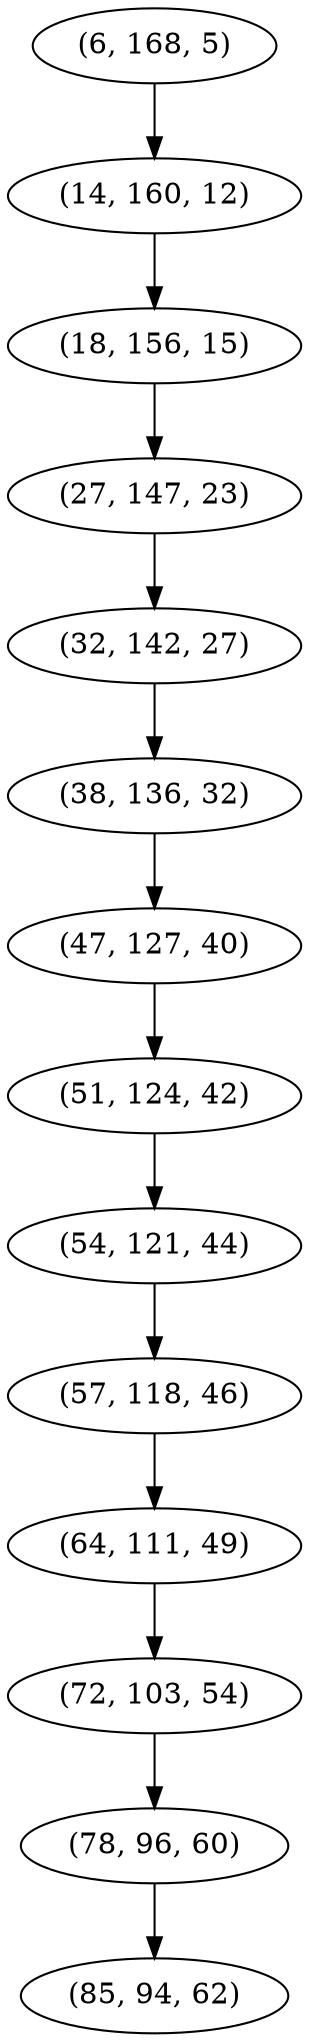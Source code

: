 digraph tree {
    "(6, 168, 5)";
    "(14, 160, 12)";
    "(18, 156, 15)";
    "(27, 147, 23)";
    "(32, 142, 27)";
    "(38, 136, 32)";
    "(47, 127, 40)";
    "(51, 124, 42)";
    "(54, 121, 44)";
    "(57, 118, 46)";
    "(64, 111, 49)";
    "(72, 103, 54)";
    "(78, 96, 60)";
    "(85, 94, 62)";
    "(6, 168, 5)" -> "(14, 160, 12)";
    "(14, 160, 12)" -> "(18, 156, 15)";
    "(18, 156, 15)" -> "(27, 147, 23)";
    "(27, 147, 23)" -> "(32, 142, 27)";
    "(32, 142, 27)" -> "(38, 136, 32)";
    "(38, 136, 32)" -> "(47, 127, 40)";
    "(47, 127, 40)" -> "(51, 124, 42)";
    "(51, 124, 42)" -> "(54, 121, 44)";
    "(54, 121, 44)" -> "(57, 118, 46)";
    "(57, 118, 46)" -> "(64, 111, 49)";
    "(64, 111, 49)" -> "(72, 103, 54)";
    "(72, 103, 54)" -> "(78, 96, 60)";
    "(78, 96, 60)" -> "(85, 94, 62)";
}
